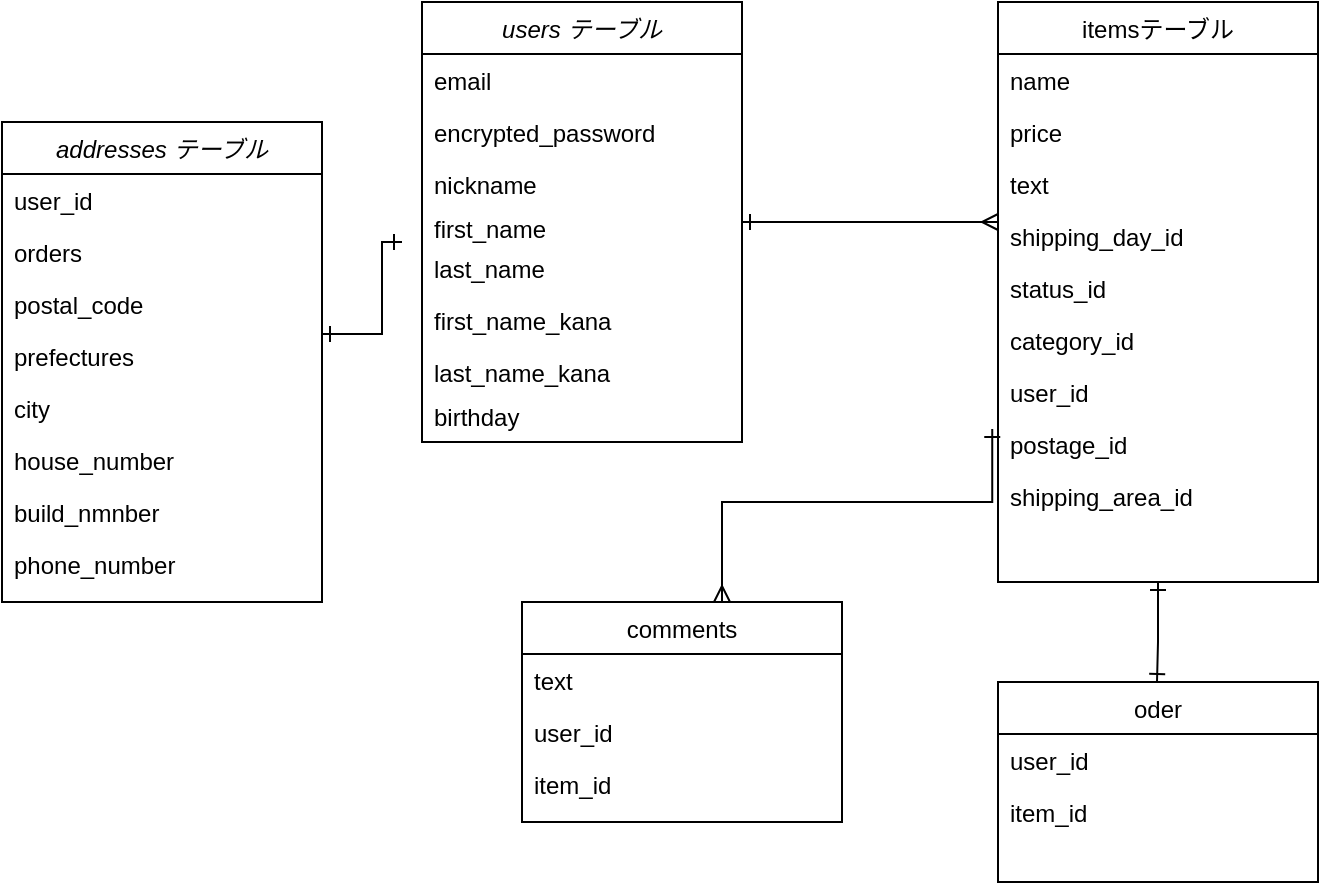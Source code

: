 <mxfile>
    <diagram id="UaRfNkEebDCC0fpTns_X" name="ページ1">
        <mxGraphModel dx="1149" dy="807" grid="1" gridSize="10" guides="1" tooltips="1" connect="1" arrows="1" fold="1" page="1" pageScale="1" pageWidth="827" pageHeight="1169" math="0" shadow="0">
            <root>
                <mxCell id="0"/>
                <mxCell id="1" parent="0"/>
                <mxCell id="105" value="users テーブル" style="swimlane;fontStyle=2;align=center;verticalAlign=top;childLayout=stackLayout;horizontal=1;startSize=26;horizontalStack=0;resizeParent=1;resizeLast=0;collapsible=1;marginBottom=0;rounded=0;shadow=0;strokeWidth=1;" vertex="1" parent="1">
                    <mxGeometry x="220" y="120" width="160" height="220" as="geometry">
                        <mxRectangle x="230" y="140" width="160" height="26" as="alternateBounds"/>
                    </mxGeometry>
                </mxCell>
                <mxCell id="106" value="email" style="text;align=left;verticalAlign=top;spacingLeft=4;spacingRight=4;overflow=hidden;rotatable=0;points=[[0,0.5],[1,0.5]];portConstraint=eastwest;" vertex="1" parent="105">
                    <mxGeometry y="26" width="160" height="26" as="geometry"/>
                </mxCell>
                <mxCell id="107" value="encrypted_password" style="text;align=left;verticalAlign=top;spacingLeft=4;spacingRight=4;overflow=hidden;rotatable=0;points=[[0,0.5],[1,0.5]];portConstraint=eastwest;rounded=0;shadow=0;html=0;" vertex="1" parent="105">
                    <mxGeometry y="52" width="160" height="26" as="geometry"/>
                </mxCell>
                <mxCell id="108" value="nickname" style="text;align=left;verticalAlign=top;spacingLeft=4;spacingRight=4;overflow=hidden;rotatable=0;points=[[0,0.5],[1,0.5]];portConstraint=eastwest;rounded=0;shadow=0;html=0;" vertex="1" parent="105">
                    <mxGeometry y="78" width="160" height="26" as="geometry"/>
                </mxCell>
                <mxCell id="109" value="comments" style="swimlane;fontStyle=0;align=center;verticalAlign=top;childLayout=stackLayout;horizontal=1;startSize=26;horizontalStack=0;resizeParent=1;resizeLast=0;collapsible=1;marginBottom=0;rounded=0;shadow=0;strokeWidth=1;" vertex="1" parent="1">
                    <mxGeometry x="270" y="420" width="160" height="110" as="geometry">
                        <mxRectangle x="340" y="380" width="170" height="26" as="alternateBounds"/>
                    </mxGeometry>
                </mxCell>
                <mxCell id="110" value="text" style="text;align=left;verticalAlign=top;spacingLeft=4;spacingRight=4;overflow=hidden;rotatable=0;points=[[0,0.5],[1,0.5]];portConstraint=eastwest;" vertex="1" parent="109">
                    <mxGeometry y="26" width="160" height="26" as="geometry"/>
                </mxCell>
                <mxCell id="111" value="user_id" style="text;align=left;verticalAlign=top;spacingLeft=4;spacingRight=4;overflow=hidden;rotatable=0;points=[[0,0.5],[1,0.5]];portConstraint=eastwest;" vertex="1" parent="109">
                    <mxGeometry y="52" width="160" height="26" as="geometry"/>
                </mxCell>
                <mxCell id="112" value="item_id" style="text;align=left;verticalAlign=top;spacingLeft=4;spacingRight=4;overflow=hidden;rotatable=0;points=[[0,0.5],[1,0.5]];portConstraint=eastwest;" vertex="1" parent="109">
                    <mxGeometry y="78" width="160" height="26" as="geometry"/>
                </mxCell>
                <mxCell id="113" value="itemsテーブル" style="swimlane;fontStyle=0;align=center;verticalAlign=top;childLayout=stackLayout;horizontal=1;startSize=26;horizontalStack=0;resizeParent=1;resizeLast=0;collapsible=1;marginBottom=0;rounded=0;shadow=0;strokeWidth=1;" vertex="1" parent="1">
                    <mxGeometry x="508" y="120" width="160" height="290" as="geometry">
                        <mxRectangle x="550" y="140" width="160" height="26" as="alternateBounds"/>
                    </mxGeometry>
                </mxCell>
                <mxCell id="114" value="name" style="text;align=left;verticalAlign=top;spacingLeft=4;spacingRight=4;overflow=hidden;rotatable=0;points=[[0,0.5],[1,0.5]];portConstraint=eastwest;" vertex="1" parent="113">
                    <mxGeometry y="26" width="160" height="26" as="geometry"/>
                </mxCell>
                <mxCell id="116" value="price" style="text;align=left;verticalAlign=top;spacingLeft=4;spacingRight=4;overflow=hidden;rotatable=0;points=[[0,0.5],[1,0.5]];portConstraint=eastwest;rounded=0;shadow=0;html=0;" vertex="1" parent="113">
                    <mxGeometry y="52" width="160" height="26" as="geometry"/>
                </mxCell>
                <mxCell id="117" value="text" style="text;align=left;verticalAlign=top;spacingLeft=4;spacingRight=4;overflow=hidden;rotatable=0;points=[[0,0.5],[1,0.5]];portConstraint=eastwest;rounded=0;shadow=0;html=0;" vertex="1" parent="113">
                    <mxGeometry y="78" width="160" height="26" as="geometry"/>
                </mxCell>
                <mxCell id="118" value="shipping_day_id" style="text;align=left;verticalAlign=top;spacingLeft=4;spacingRight=4;overflow=hidden;rotatable=0;points=[[0,0.5],[1,0.5]];portConstraint=eastwest;rounded=0;shadow=0;html=0;" vertex="1" parent="113">
                    <mxGeometry y="104" width="160" height="26" as="geometry"/>
                </mxCell>
                <mxCell id="119" value="status_id" style="text;align=left;verticalAlign=top;spacingLeft=4;spacingRight=4;overflow=hidden;rotatable=0;points=[[0,0.5],[1,0.5]];portConstraint=eastwest;rounded=0;shadow=0;html=0;" vertex="1" parent="113">
                    <mxGeometry y="130" width="160" height="26" as="geometry"/>
                </mxCell>
                <mxCell id="120" value="category_id" style="text;align=left;verticalAlign=top;spacingLeft=4;spacingRight=4;overflow=hidden;rotatable=0;points=[[0,0.5],[1,0.5]];portConstraint=eastwest;" vertex="1" parent="113">
                    <mxGeometry y="156" width="160" height="26" as="geometry"/>
                </mxCell>
                <mxCell id="121" value="user_id" style="text;align=left;verticalAlign=top;spacingLeft=4;spacingRight=4;overflow=hidden;rotatable=0;points=[[0,0.5],[1,0.5]];portConstraint=eastwest;rounded=0;shadow=0;html=0;" vertex="1" parent="113">
                    <mxGeometry y="182" width="160" height="26" as="geometry"/>
                </mxCell>
                <mxCell id="122" value="postage_id" style="text;align=left;verticalAlign=top;spacingLeft=4;spacingRight=4;overflow=hidden;rotatable=0;points=[[0,0.5],[1,0.5]];portConstraint=eastwest;rounded=0;shadow=0;html=0;" vertex="1" parent="113">
                    <mxGeometry y="208" width="160" height="26" as="geometry"/>
                </mxCell>
                <mxCell id="142" value="shipping_area_id" style="text;align=left;verticalAlign=top;spacingLeft=4;spacingRight=4;overflow=hidden;rotatable=0;points=[[0,0.5],[1,0.5]];portConstraint=eastwest;rounded=0;shadow=0;html=0;" vertex="1" parent="113">
                    <mxGeometry y="234" width="160" height="26" as="geometry"/>
                </mxCell>
                <mxCell id="124" value="" style="endArrow=ERmany;shadow=0;strokeWidth=1;rounded=0;endFill=0;edgeStyle=elbowEdgeStyle;elbow=vertical;startArrow=ERone;startFill=0;" edge="1" parent="1" source="105" target="113">
                    <mxGeometry x="0.5" y="41" relative="1" as="geometry">
                        <mxPoint x="380" y="192" as="sourcePoint"/>
                        <mxPoint x="540" y="192" as="targetPoint"/>
                        <mxPoint x="-40" y="32" as="offset"/>
                    </mxGeometry>
                </mxCell>
                <mxCell id="125" value="addresses テーブル" style="swimlane;fontStyle=2;align=center;verticalAlign=top;childLayout=stackLayout;horizontal=1;startSize=26;horizontalStack=0;resizeParent=1;resizeLast=0;collapsible=1;marginBottom=0;rounded=0;shadow=0;strokeWidth=1;" vertex="1" parent="1">
                    <mxGeometry x="10" y="180" width="160" height="240" as="geometry">
                        <mxRectangle x="230" y="140" width="160" height="26" as="alternateBounds"/>
                    </mxGeometry>
                </mxCell>
                <mxCell id="127" value="user_id" style="text;align=left;verticalAlign=top;spacingLeft=4;spacingRight=4;overflow=hidden;rotatable=0;points=[[0,0.5],[1,0.5]];portConstraint=eastwest;rounded=0;shadow=0;html=0;" vertex="1" parent="125">
                    <mxGeometry y="26" width="160" height="26" as="geometry"/>
                </mxCell>
                <mxCell id="143" value="orders" style="text;align=left;verticalAlign=top;spacingLeft=4;spacingRight=4;overflow=hidden;rotatable=0;points=[[0,0.5],[1,0.5]];portConstraint=eastwest;rounded=0;shadow=0;html=0;" vertex="1" parent="125">
                    <mxGeometry y="52" width="160" height="26" as="geometry"/>
                </mxCell>
                <mxCell id="128" value="postal_code" style="text;align=left;verticalAlign=top;spacingLeft=4;spacingRight=4;overflow=hidden;rotatable=0;points=[[0,0.5],[1,0.5]];portConstraint=eastwest;rounded=0;shadow=0;html=0;" vertex="1" parent="125">
                    <mxGeometry y="78" width="160" height="26" as="geometry"/>
                </mxCell>
                <mxCell id="144" value="prefectures" style="text;align=left;verticalAlign=top;spacingLeft=4;spacingRight=4;overflow=hidden;rotatable=0;points=[[0,0.5],[1,0.5]];portConstraint=eastwest;rounded=0;shadow=0;html=0;" vertex="1" parent="125">
                    <mxGeometry y="104" width="160" height="26" as="geometry"/>
                </mxCell>
                <mxCell id="135" value="city" style="text;align=left;verticalAlign=top;spacingLeft=4;spacingRight=4;overflow=hidden;rotatable=0;points=[[0,0.5],[1,0.5]];portConstraint=eastwest;rounded=0;shadow=0;html=0;" vertex="1" parent="125">
                    <mxGeometry y="130" width="160" height="26" as="geometry"/>
                </mxCell>
                <mxCell id="145" value="house_number" style="text;align=left;verticalAlign=top;spacingLeft=4;spacingRight=4;overflow=hidden;rotatable=0;points=[[0,0.5],[1,0.5]];portConstraint=eastwest;rounded=0;shadow=0;html=0;" vertex="1" parent="125">
                    <mxGeometry y="156" width="160" height="26" as="geometry"/>
                </mxCell>
                <mxCell id="146" value="build_nmnber" style="text;align=left;verticalAlign=top;spacingLeft=4;spacingRight=4;overflow=hidden;rotatable=0;points=[[0,0.5],[1,0.5]];portConstraint=eastwest;rounded=0;shadow=0;html=0;" vertex="1" parent="125">
                    <mxGeometry y="182" width="160" height="26" as="geometry"/>
                </mxCell>
                <mxCell id="134" value="phone_number" style="text;align=left;verticalAlign=top;spacingLeft=4;spacingRight=4;overflow=hidden;rotatable=0;points=[[0,0.5],[1,0.5]];portConstraint=eastwest;rounded=0;shadow=0;html=0;" vertex="1" parent="125">
                    <mxGeometry y="208" width="160" height="26" as="geometry"/>
                </mxCell>
                <mxCell id="129" value="first_name" style="text;align=left;verticalAlign=top;spacingLeft=4;spacingRight=4;overflow=hidden;rotatable=0;points=[[0,0.5],[1,0.5]];portConstraint=eastwest;rounded=0;shadow=0;html=0;" vertex="1" parent="1">
                    <mxGeometry x="220" y="220" width="160" height="26" as="geometry"/>
                </mxCell>
                <mxCell id="130" value="last_name" style="text;align=left;verticalAlign=top;spacingLeft=4;spacingRight=4;overflow=hidden;rotatable=0;points=[[0,0.5],[1,0.5]];portConstraint=eastwest;" vertex="1" parent="1">
                    <mxGeometry x="220" y="240" width="160" height="26" as="geometry"/>
                </mxCell>
                <mxCell id="131" value="first_name_kana" style="text;align=left;verticalAlign=top;spacingLeft=4;spacingRight=4;overflow=hidden;rotatable=0;points=[[0,0.5],[1,0.5]];portConstraint=eastwest;rounded=0;shadow=0;html=0;" vertex="1" parent="1">
                    <mxGeometry x="220" y="266" width="160" height="26" as="geometry"/>
                </mxCell>
                <mxCell id="132" value="last_name_kana" style="text;align=left;verticalAlign=top;spacingLeft=4;spacingRight=4;overflow=hidden;rotatable=0;points=[[0,0.5],[1,0.5]];portConstraint=eastwest;rounded=0;shadow=0;html=0;" vertex="1" parent="1">
                    <mxGeometry x="220" y="292" width="160" height="26" as="geometry"/>
                </mxCell>
                <mxCell id="133" value="birthday" style="text;align=left;verticalAlign=top;spacingLeft=4;spacingRight=4;overflow=hidden;rotatable=0;points=[[0,0.5],[1,0.5]];portConstraint=eastwest;rounded=0;shadow=0;html=0;" vertex="1" parent="1">
                    <mxGeometry x="220" y="314" width="160" height="26" as="geometry"/>
                </mxCell>
                <mxCell id="136" value="oder" style="swimlane;fontStyle=0;align=center;verticalAlign=top;childLayout=stackLayout;horizontal=1;startSize=26;horizontalStack=0;resizeParent=1;resizeLast=0;collapsible=1;marginBottom=0;rounded=0;shadow=0;strokeWidth=1;" vertex="1" parent="1">
                    <mxGeometry x="508" y="460" width="160" height="100" as="geometry">
                        <mxRectangle x="340" y="380" width="170" height="26" as="alternateBounds"/>
                    </mxGeometry>
                </mxCell>
                <mxCell id="137" value="user_id" style="text;align=left;verticalAlign=top;spacingLeft=4;spacingRight=4;overflow=hidden;rotatable=0;points=[[0,0.5],[1,0.5]];portConstraint=eastwest;" vertex="1" parent="136">
                    <mxGeometry y="26" width="160" height="26" as="geometry"/>
                </mxCell>
                <mxCell id="138" value="item_id" style="text;align=left;verticalAlign=top;spacingLeft=4;spacingRight=4;overflow=hidden;rotatable=0;points=[[0,0.5],[1,0.5]];portConstraint=eastwest;" vertex="1" parent="136">
                    <mxGeometry y="52" width="160" height="26" as="geometry"/>
                </mxCell>
                <mxCell id="139" value="" style="endArrow=ERone;shadow=0;strokeWidth=1;rounded=0;endFill=0;edgeStyle=elbowEdgeStyle;elbow=vertical;startArrow=ERone;startFill=0;" edge="1" parent="1">
                    <mxGeometry x="0.5" y="41" relative="1" as="geometry">
                        <mxPoint x="588" y="410" as="sourcePoint"/>
                        <mxPoint x="587.5" y="460" as="targetPoint"/>
                        <mxPoint x="-40" y="32" as="offset"/>
                        <Array as="points">
                            <mxPoint x="497.5" y="440"/>
                            <mxPoint x="547.5" y="415"/>
                        </Array>
                    </mxGeometry>
                </mxCell>
                <mxCell id="140" value="" style="endArrow=ERmany;shadow=0;strokeWidth=1;rounded=0;endFill=0;edgeStyle=elbowEdgeStyle;elbow=vertical;startArrow=ERone;startFill=0;exitX=-0.018;exitY=0.212;exitDx=0;exitDy=0;exitPerimeter=0;" edge="1" parent="1" source="122">
                    <mxGeometry x="0.5" y="41" relative="1" as="geometry">
                        <mxPoint x="500" y="360" as="sourcePoint"/>
                        <mxPoint x="370" y="420.0" as="targetPoint"/>
                        <mxPoint x="-40" y="32" as="offset"/>
                        <Array as="points">
                            <mxPoint x="410" y="370"/>
                            <mxPoint x="330" y="375"/>
                        </Array>
                    </mxGeometry>
                </mxCell>
                <mxCell id="148" value="" style="endArrow=ERone;shadow=0;strokeWidth=1;rounded=0;endFill=0;edgeStyle=elbowEdgeStyle;elbow=horizontal;startArrow=ERone;startFill=0;entryX=1;entryY=0.077;entryDx=0;entryDy=0;entryPerimeter=0;" edge="1" parent="1" target="144">
                    <mxGeometry x="0.5" y="41" relative="1" as="geometry">
                        <mxPoint x="210" y="240" as="sourcePoint"/>
                        <mxPoint x="190" y="296" as="targetPoint"/>
                        <mxPoint x="-40" y="32" as="offset"/>
                        <Array as="points">
                            <mxPoint x="200" y="270"/>
                            <mxPoint x="150" y="251"/>
                        </Array>
                    </mxGeometry>
                </mxCell>
            </root>
        </mxGraphModel>
    </diagram>
</mxfile>